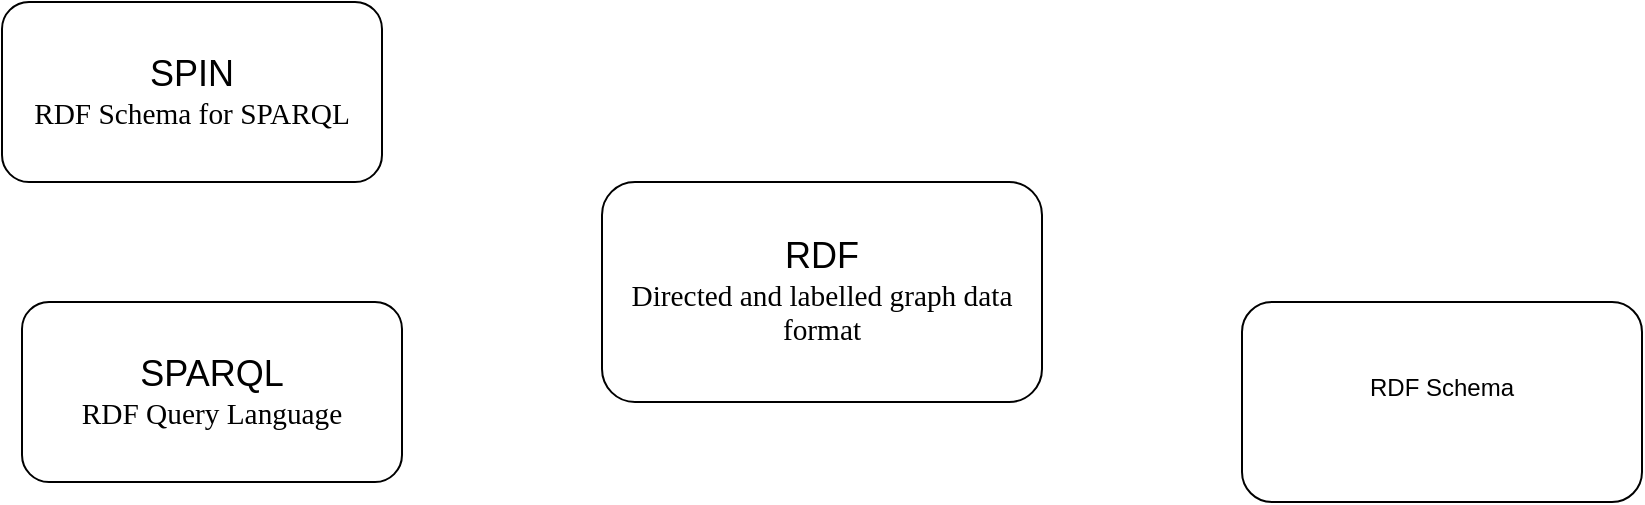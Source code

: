 <mxfile version="12.1.4" type="github" pages="2"><diagram id="dTyPhZLP6kCn0ImM9EkT" name="Page-1"><mxGraphModel dx="1303" dy="822" grid="1" gridSize="10" guides="1" tooltips="1" connect="1" arrows="1" fold="1" page="1" pageScale="1" pageWidth="1100" pageHeight="850" math="0" shadow="0"><root><mxCell id="0"/><mxCell id="1" parent="0"/><mxCell id="EeAG22-a9V1_B2gskEsf-3" value="&lt;font style=&quot;font-size: 18px&quot;&gt;RDF&lt;/font&gt;&lt;br&gt;&lt;p style=&quot;margin-top: 0pt ; margin-bottom: 0pt ; margin-left: 0in ; direction: ltr ; unicode-bidi: embed ; word-break: normal&quot;&gt;&lt;span style=&quot;font-size: 11pt ; font-family: &amp;#34;calibri&amp;#34;&quot;&gt;Directed and labelled graph data format&lt;/span&gt;&lt;/p&gt;" style="rounded=1;whiteSpace=wrap;html=1;" vertex="1" parent="1"><mxGeometry x="430" y="250" width="220" height="110" as="geometry"/></mxCell><mxCell id="EeAG22-a9V1_B2gskEsf-4" value="&lt;font style=&quot;font-size: 12px&quot;&gt;RDF Schema&lt;br&gt;&lt;br&gt;&lt;/font&gt;" style="rounded=1;whiteSpace=wrap;html=1;" vertex="1" parent="1"><mxGeometry x="750" y="310" width="200" height="100" as="geometry"/></mxCell><mxCell id="EeAG22-a9V1_B2gskEsf-5" value="&lt;font style=&quot;font-size: 18px&quot;&gt;SPARQL&lt;/font&gt;&lt;br&gt;&lt;p style=&quot;margin-top: 0pt ; margin-bottom: 0pt ; margin-left: 0in ; direction: ltr ; unicode-bidi: embed ; word-break: normal&quot;&gt;&lt;span style=&quot;font-size: 11pt ; font-family: &amp;#34;calibri&amp;#34;&quot;&gt;RDF&lt;/span&gt;&lt;span style=&quot;font-size: 11pt ; font-family: &amp;#34;calibri&amp;#34;&quot;&gt; &lt;/span&gt;&lt;span style=&quot;font-size: 11pt ; font-family: &amp;#34;calibri&amp;#34;&quot;&gt;Query&lt;/span&gt;&lt;span style=&quot;font-size: 11pt ; font-family: &amp;#34;calibri&amp;#34;&quot;&gt; &lt;/span&gt;&lt;span style=&quot;font-size: 11pt ; font-family: &amp;#34;calibri&amp;#34;&quot;&gt;Language&lt;/span&gt;&lt;/p&gt;" style="rounded=1;whiteSpace=wrap;html=1;" vertex="1" parent="1"><mxGeometry x="140" y="310" width="190" height="90" as="geometry"/></mxCell><mxCell id="EeAG22-a9V1_B2gskEsf-6" value="&lt;font style=&quot;font-size: 18px&quot;&gt;SPIN&lt;/font&gt;&lt;br&gt;&lt;p style=&quot;margin-top: 0pt ; margin-bottom: 0pt ; margin-left: 0in ; direction: ltr ; unicode-bidi: embed ; word-break: normal&quot;&gt;&lt;span style=&quot;font-size: 11pt ; font-family: &amp;#34;calibri&amp;#34;&quot;&gt;RDF&lt;/span&gt;&lt;span style=&quot;font-size: 11pt ; font-family: &amp;#34;calibri&amp;#34;&quot;&gt; &lt;/span&gt;&lt;span style=&quot;font-size: 11pt ; font-family: &amp;#34;calibri&amp;#34;&quot;&gt;Schema for&lt;/span&gt;&lt;span style=&quot;font-size: 11pt ; font-family: &amp;#34;calibri&amp;#34;&quot;&gt; &lt;/span&gt;&lt;span style=&quot;font-size: 11pt ; font-family: &amp;#34;calibri&amp;#34;&quot;&gt;SPARQ&lt;/span&gt;&lt;span style=&quot;font-size: 11pt ; font-family: &amp;#34;calibri&amp;#34;&quot;&gt;L&lt;/span&gt;&lt;/p&gt;" style="rounded=1;whiteSpace=wrap;html=1;" vertex="1" parent="1"><mxGeometry x="130" y="160" width="190" height="90" as="geometry"/></mxCell></root></mxGraphModel></diagram><diagram id="Ce4jEufE9DC_f-GMfXaR" name="Page-2"><mxGraphModel dx="1117" dy="704" grid="1" gridSize="10" guides="1" tooltips="1" connect="1" arrows="1" fold="1" page="1" pageScale="1" pageWidth="1100" pageHeight="850" math="0" shadow="0"><root><mxCell id="N0MVFpUgT_LaEKUYDTvT-0"/><mxCell id="N0MVFpUgT_LaEKUYDTvT-1" parent="N0MVFpUgT_LaEKUYDTvT-0"/></root></mxGraphModel></diagram></mxfile>